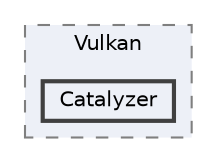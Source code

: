 digraph "D:/Peridyno/peridyno/src/Core/Backend/Vulkan/Catalyzer"
{
 // LATEX_PDF_SIZE
  bgcolor="transparent";
  edge [fontname=Helvetica,fontsize=10,labelfontname=Helvetica,labelfontsize=10];
  node [fontname=Helvetica,fontsize=10,shape=box,height=0.2,width=0.4];
  compound=true
  subgraph clusterdir_46f73dd7fdb5fd891d8fd5aaa8929de6 {
    graph [ bgcolor="#edf0f7", pencolor="grey50", label="Vulkan", fontname=Helvetica,fontsize=10 style="filled,dashed", URL="dir_46f73dd7fdb5fd891d8fd5aaa8929de6.html",tooltip=""]
  dir_f875dfa4af247f2da6b425ebbb493e45 [label="Catalyzer", fillcolor="#edf0f7", color="grey25", style="filled,bold", URL="dir_f875dfa4af247f2da6b425ebbb493e45.html",tooltip=""];
  }
}
